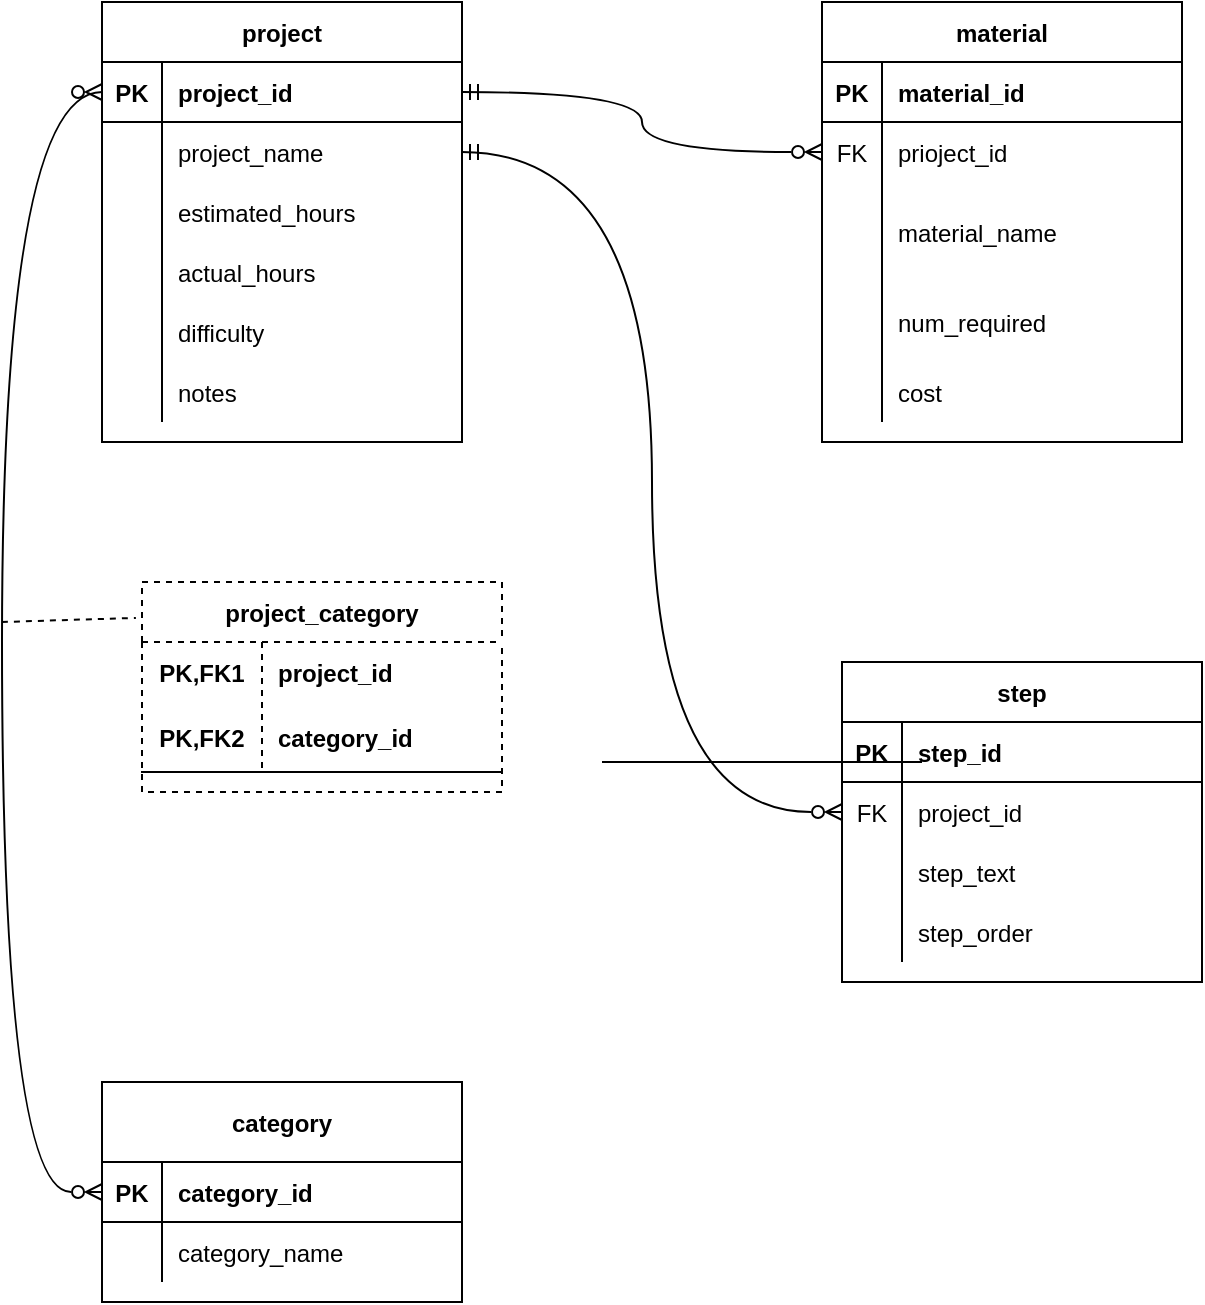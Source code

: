 <mxfile version="20.2.3" type="device"><diagram id="gZgWJDvK5fsnlSZDGWip" name="Page-1"><mxGraphModel dx="1102" dy="937" grid="1" gridSize="10" guides="1" tooltips="1" connect="1" arrows="1" fold="1" page="1" pageScale="1" pageWidth="850" pageHeight="1100" math="0" shadow="0"><root><mxCell id="0"/><mxCell id="1" parent="0"/><mxCell id="a-wfd0Rxh3Y1_Dg6bSp8-1" value="project" style="shape=table;startSize=30;container=1;collapsible=1;childLayout=tableLayout;fixedRows=1;rowLines=0;fontStyle=1;align=center;resizeLast=1;" parent="1" vertex="1"><mxGeometry x="90" y="90" width="180" height="220" as="geometry"/></mxCell><mxCell id="a-wfd0Rxh3Y1_Dg6bSp8-2" value="" style="shape=tableRow;horizontal=0;startSize=0;swimlaneHead=0;swimlaneBody=0;fillColor=none;collapsible=0;dropTarget=0;points=[[0,0.5],[1,0.5]];portConstraint=eastwest;top=0;left=0;right=0;bottom=1;" parent="a-wfd0Rxh3Y1_Dg6bSp8-1" vertex="1"><mxGeometry y="30" width="180" height="30" as="geometry"/></mxCell><mxCell id="a-wfd0Rxh3Y1_Dg6bSp8-3" value="PK" style="shape=partialRectangle;connectable=0;fillColor=none;top=0;left=0;bottom=0;right=0;fontStyle=1;overflow=hidden;" parent="a-wfd0Rxh3Y1_Dg6bSp8-2" vertex="1"><mxGeometry width="30" height="30" as="geometry"><mxRectangle width="30" height="30" as="alternateBounds"/></mxGeometry></mxCell><mxCell id="a-wfd0Rxh3Y1_Dg6bSp8-4" value="project_id" style="shape=partialRectangle;connectable=0;fillColor=none;top=0;left=0;bottom=0;right=0;align=left;spacingLeft=6;fontStyle=1;overflow=hidden;" parent="a-wfd0Rxh3Y1_Dg6bSp8-2" vertex="1"><mxGeometry x="30" width="150" height="30" as="geometry"><mxRectangle width="150" height="30" as="alternateBounds"/></mxGeometry></mxCell><mxCell id="a-wfd0Rxh3Y1_Dg6bSp8-5" value="" style="shape=tableRow;horizontal=0;startSize=0;swimlaneHead=0;swimlaneBody=0;fillColor=none;collapsible=0;dropTarget=0;points=[[0,0.5],[1,0.5]];portConstraint=eastwest;top=0;left=0;right=0;bottom=0;" parent="a-wfd0Rxh3Y1_Dg6bSp8-1" vertex="1"><mxGeometry y="60" width="180" height="30" as="geometry"/></mxCell><mxCell id="a-wfd0Rxh3Y1_Dg6bSp8-6" value="" style="shape=partialRectangle;connectable=0;fillColor=none;top=0;left=0;bottom=0;right=0;editable=1;overflow=hidden;" parent="a-wfd0Rxh3Y1_Dg6bSp8-5" vertex="1"><mxGeometry width="30" height="30" as="geometry"><mxRectangle width="30" height="30" as="alternateBounds"/></mxGeometry></mxCell><mxCell id="a-wfd0Rxh3Y1_Dg6bSp8-7" value="project_name" style="shape=partialRectangle;connectable=0;fillColor=none;top=0;left=0;bottom=0;right=0;align=left;spacingLeft=6;overflow=hidden;" parent="a-wfd0Rxh3Y1_Dg6bSp8-5" vertex="1"><mxGeometry x="30" width="150" height="30" as="geometry"><mxRectangle width="150" height="30" as="alternateBounds"/></mxGeometry></mxCell><mxCell id="a-wfd0Rxh3Y1_Dg6bSp8-8" value="" style="shape=tableRow;horizontal=0;startSize=0;swimlaneHead=0;swimlaneBody=0;fillColor=none;collapsible=0;dropTarget=0;points=[[0,0.5],[1,0.5]];portConstraint=eastwest;top=0;left=0;right=0;bottom=0;" parent="a-wfd0Rxh3Y1_Dg6bSp8-1" vertex="1"><mxGeometry y="90" width="180" height="30" as="geometry"/></mxCell><mxCell id="a-wfd0Rxh3Y1_Dg6bSp8-9" value="" style="shape=partialRectangle;connectable=0;fillColor=none;top=0;left=0;bottom=0;right=0;editable=1;overflow=hidden;" parent="a-wfd0Rxh3Y1_Dg6bSp8-8" vertex="1"><mxGeometry width="30" height="30" as="geometry"><mxRectangle width="30" height="30" as="alternateBounds"/></mxGeometry></mxCell><mxCell id="a-wfd0Rxh3Y1_Dg6bSp8-10" value="estimated_hours" style="shape=partialRectangle;connectable=0;fillColor=none;top=0;left=0;bottom=0;right=0;align=left;spacingLeft=6;overflow=hidden;" parent="a-wfd0Rxh3Y1_Dg6bSp8-8" vertex="1"><mxGeometry x="30" width="150" height="30" as="geometry"><mxRectangle width="150" height="30" as="alternateBounds"/></mxGeometry></mxCell><mxCell id="h-Ob5Pt9eYcKxjefmmgs-14" style="shape=tableRow;horizontal=0;startSize=0;swimlaneHead=0;swimlaneBody=0;fillColor=none;collapsible=0;dropTarget=0;points=[[0,0.5],[1,0.5]];portConstraint=eastwest;top=0;left=0;right=0;bottom=0;" vertex="1" parent="a-wfd0Rxh3Y1_Dg6bSp8-1"><mxGeometry y="120" width="180" height="30" as="geometry"/></mxCell><mxCell id="h-Ob5Pt9eYcKxjefmmgs-15" style="shape=partialRectangle;connectable=0;fillColor=none;top=0;left=0;bottom=0;right=0;editable=1;overflow=hidden;" vertex="1" parent="h-Ob5Pt9eYcKxjefmmgs-14"><mxGeometry width="30" height="30" as="geometry"><mxRectangle width="30" height="30" as="alternateBounds"/></mxGeometry></mxCell><mxCell id="h-Ob5Pt9eYcKxjefmmgs-16" value="actual_hours" style="shape=partialRectangle;connectable=0;fillColor=none;top=0;left=0;bottom=0;right=0;align=left;spacingLeft=6;overflow=hidden;" vertex="1" parent="h-Ob5Pt9eYcKxjefmmgs-14"><mxGeometry x="30" width="150" height="30" as="geometry"><mxRectangle width="150" height="30" as="alternateBounds"/></mxGeometry></mxCell><mxCell id="h-Ob5Pt9eYcKxjefmmgs-17" style="shape=tableRow;horizontal=0;startSize=0;swimlaneHead=0;swimlaneBody=0;fillColor=none;collapsible=0;dropTarget=0;points=[[0,0.5],[1,0.5]];portConstraint=eastwest;top=0;left=0;right=0;bottom=0;" vertex="1" parent="a-wfd0Rxh3Y1_Dg6bSp8-1"><mxGeometry y="150" width="180" height="30" as="geometry"/></mxCell><mxCell id="h-Ob5Pt9eYcKxjefmmgs-18" style="shape=partialRectangle;connectable=0;fillColor=none;top=0;left=0;bottom=0;right=0;editable=1;overflow=hidden;" vertex="1" parent="h-Ob5Pt9eYcKxjefmmgs-17"><mxGeometry width="30" height="30" as="geometry"><mxRectangle width="30" height="30" as="alternateBounds"/></mxGeometry></mxCell><mxCell id="h-Ob5Pt9eYcKxjefmmgs-19" value="difficulty" style="shape=partialRectangle;connectable=0;fillColor=none;top=0;left=0;bottom=0;right=0;align=left;spacingLeft=6;overflow=hidden;" vertex="1" parent="h-Ob5Pt9eYcKxjefmmgs-17"><mxGeometry x="30" width="150" height="30" as="geometry"><mxRectangle width="150" height="30" as="alternateBounds"/></mxGeometry></mxCell><mxCell id="a-wfd0Rxh3Y1_Dg6bSp8-11" value="" style="shape=tableRow;horizontal=0;startSize=0;swimlaneHead=0;swimlaneBody=0;fillColor=none;collapsible=0;dropTarget=0;points=[[0,0.5],[1,0.5]];portConstraint=eastwest;top=0;left=0;right=0;bottom=0;" parent="a-wfd0Rxh3Y1_Dg6bSp8-1" vertex="1"><mxGeometry y="180" width="180" height="30" as="geometry"/></mxCell><mxCell id="a-wfd0Rxh3Y1_Dg6bSp8-12" value="" style="shape=partialRectangle;connectable=0;fillColor=none;top=0;left=0;bottom=0;right=0;editable=1;overflow=hidden;" parent="a-wfd0Rxh3Y1_Dg6bSp8-11" vertex="1"><mxGeometry width="30" height="30" as="geometry"><mxRectangle width="30" height="30" as="alternateBounds"/></mxGeometry></mxCell><mxCell id="a-wfd0Rxh3Y1_Dg6bSp8-13" value="notes" style="shape=partialRectangle;connectable=0;fillColor=none;top=0;left=0;bottom=0;right=0;align=left;spacingLeft=6;overflow=hidden;" parent="a-wfd0Rxh3Y1_Dg6bSp8-11" vertex="1"><mxGeometry x="30" width="150" height="30" as="geometry"><mxRectangle width="150" height="30" as="alternateBounds"/></mxGeometry></mxCell><mxCell id="a-wfd0Rxh3Y1_Dg6bSp8-17" value="category" style="shape=table;startSize=40;container=1;collapsible=1;childLayout=tableLayout;fixedRows=1;rowLines=0;fontStyle=1;align=center;resizeLast=1;" parent="1" vertex="1"><mxGeometry x="90" y="630" width="180" height="110" as="geometry"/></mxCell><mxCell id="a-wfd0Rxh3Y1_Dg6bSp8-18" value="" style="shape=tableRow;horizontal=0;startSize=0;swimlaneHead=0;swimlaneBody=0;fillColor=none;collapsible=0;dropTarget=0;points=[[0,0.5],[1,0.5]];portConstraint=eastwest;top=0;left=0;right=0;bottom=1;" parent="a-wfd0Rxh3Y1_Dg6bSp8-17" vertex="1"><mxGeometry y="40" width="180" height="30" as="geometry"/></mxCell><mxCell id="a-wfd0Rxh3Y1_Dg6bSp8-19" value="PK" style="shape=partialRectangle;connectable=0;fillColor=none;top=0;left=0;bottom=0;right=0;fontStyle=1;overflow=hidden;" parent="a-wfd0Rxh3Y1_Dg6bSp8-18" vertex="1"><mxGeometry width="30" height="30" as="geometry"><mxRectangle width="30" height="30" as="alternateBounds"/></mxGeometry></mxCell><mxCell id="a-wfd0Rxh3Y1_Dg6bSp8-20" value="category_id" style="shape=partialRectangle;connectable=0;fillColor=none;top=0;left=0;bottom=0;right=0;align=left;spacingLeft=6;fontStyle=1;overflow=hidden;" parent="a-wfd0Rxh3Y1_Dg6bSp8-18" vertex="1"><mxGeometry x="30" width="150" height="30" as="geometry"><mxRectangle width="150" height="30" as="alternateBounds"/></mxGeometry></mxCell><mxCell id="a-wfd0Rxh3Y1_Dg6bSp8-21" value="" style="shape=tableRow;horizontal=0;startSize=0;swimlaneHead=0;swimlaneBody=0;fillColor=none;collapsible=0;dropTarget=0;points=[[0,0.5],[1,0.5]];portConstraint=eastwest;top=0;left=0;right=0;bottom=0;" parent="a-wfd0Rxh3Y1_Dg6bSp8-17" vertex="1"><mxGeometry y="70" width="180" height="30" as="geometry"/></mxCell><mxCell id="a-wfd0Rxh3Y1_Dg6bSp8-22" value="" style="shape=partialRectangle;connectable=0;fillColor=none;top=0;left=0;bottom=0;right=0;editable=1;overflow=hidden;" parent="a-wfd0Rxh3Y1_Dg6bSp8-21" vertex="1"><mxGeometry width="30" height="30" as="geometry"><mxRectangle width="30" height="30" as="alternateBounds"/></mxGeometry></mxCell><mxCell id="a-wfd0Rxh3Y1_Dg6bSp8-23" value="category_name" style="shape=partialRectangle;connectable=0;fillColor=none;top=0;left=0;bottom=0;right=0;align=left;spacingLeft=6;overflow=hidden;" parent="a-wfd0Rxh3Y1_Dg6bSp8-21" vertex="1"><mxGeometry x="30" width="150" height="30" as="geometry"><mxRectangle width="150" height="30" as="alternateBounds"/></mxGeometry></mxCell><mxCell id="a-wfd0Rxh3Y1_Dg6bSp8-30" value="material" style="shape=table;startSize=30;container=1;collapsible=1;childLayout=tableLayout;fixedRows=1;rowLines=0;fontStyle=1;align=center;resizeLast=1;" parent="1" vertex="1"><mxGeometry x="450" y="90" width="180" height="220" as="geometry"/></mxCell><mxCell id="a-wfd0Rxh3Y1_Dg6bSp8-31" value="" style="shape=tableRow;horizontal=0;startSize=0;swimlaneHead=0;swimlaneBody=0;fillColor=none;collapsible=0;dropTarget=0;points=[[0,0.5],[1,0.5]];portConstraint=eastwest;top=0;left=0;right=0;bottom=1;" parent="a-wfd0Rxh3Y1_Dg6bSp8-30" vertex="1"><mxGeometry y="30" width="180" height="30" as="geometry"/></mxCell><mxCell id="a-wfd0Rxh3Y1_Dg6bSp8-32" value="PK" style="shape=partialRectangle;connectable=0;fillColor=none;top=0;left=0;bottom=0;right=0;fontStyle=1;overflow=hidden;" parent="a-wfd0Rxh3Y1_Dg6bSp8-31" vertex="1"><mxGeometry width="30" height="30" as="geometry"><mxRectangle width="30" height="30" as="alternateBounds"/></mxGeometry></mxCell><mxCell id="a-wfd0Rxh3Y1_Dg6bSp8-33" value="material_id" style="shape=partialRectangle;connectable=0;fillColor=none;top=0;left=0;bottom=0;right=0;align=left;spacingLeft=6;fontStyle=1;overflow=hidden;" parent="a-wfd0Rxh3Y1_Dg6bSp8-31" vertex="1"><mxGeometry x="30" width="150" height="30" as="geometry"><mxRectangle width="150" height="30" as="alternateBounds"/></mxGeometry></mxCell><mxCell id="a-wfd0Rxh3Y1_Dg6bSp8-34" value="" style="shape=tableRow;horizontal=0;startSize=0;swimlaneHead=0;swimlaneBody=0;fillColor=none;collapsible=0;dropTarget=0;points=[[0,0.5],[1,0.5]];portConstraint=eastwest;top=0;left=0;right=0;bottom=0;" parent="a-wfd0Rxh3Y1_Dg6bSp8-30" vertex="1"><mxGeometry y="60" width="180" height="30" as="geometry"/></mxCell><mxCell id="a-wfd0Rxh3Y1_Dg6bSp8-35" value="FK" style="shape=partialRectangle;connectable=0;fillColor=none;top=0;left=0;bottom=0;right=0;editable=1;overflow=hidden;" parent="a-wfd0Rxh3Y1_Dg6bSp8-34" vertex="1"><mxGeometry width="30" height="30" as="geometry"><mxRectangle width="30" height="30" as="alternateBounds"/></mxGeometry></mxCell><mxCell id="a-wfd0Rxh3Y1_Dg6bSp8-36" value="prioject_id" style="shape=partialRectangle;connectable=0;fillColor=none;top=0;left=0;bottom=0;right=0;align=left;spacingLeft=6;overflow=hidden;" parent="a-wfd0Rxh3Y1_Dg6bSp8-34" vertex="1"><mxGeometry x="30" width="150" height="30" as="geometry"><mxRectangle width="150" height="30" as="alternateBounds"/></mxGeometry></mxCell><mxCell id="a-wfd0Rxh3Y1_Dg6bSp8-37" value="" style="shape=tableRow;horizontal=0;startSize=0;swimlaneHead=0;swimlaneBody=0;fillColor=none;collapsible=0;dropTarget=0;points=[[0,0.5],[1,0.5]];portConstraint=eastwest;top=0;left=0;right=0;bottom=0;" parent="a-wfd0Rxh3Y1_Dg6bSp8-30" vertex="1"><mxGeometry y="90" width="180" height="50" as="geometry"/></mxCell><mxCell id="a-wfd0Rxh3Y1_Dg6bSp8-38" value="" style="shape=partialRectangle;connectable=0;fillColor=none;top=0;left=0;bottom=0;right=0;editable=1;overflow=hidden;" parent="a-wfd0Rxh3Y1_Dg6bSp8-37" vertex="1"><mxGeometry width="30" height="50" as="geometry"><mxRectangle width="30" height="50" as="alternateBounds"/></mxGeometry></mxCell><mxCell id="a-wfd0Rxh3Y1_Dg6bSp8-39" value="material_name" style="shape=partialRectangle;connectable=0;fillColor=none;top=0;left=0;bottom=0;right=0;align=left;spacingLeft=6;overflow=hidden;" parent="a-wfd0Rxh3Y1_Dg6bSp8-37" vertex="1"><mxGeometry x="30" width="150" height="50" as="geometry"><mxRectangle width="150" height="50" as="alternateBounds"/></mxGeometry></mxCell><mxCell id="h-Ob5Pt9eYcKxjefmmgs-26" style="shape=tableRow;horizontal=0;startSize=0;swimlaneHead=0;swimlaneBody=0;fillColor=none;collapsible=0;dropTarget=0;points=[[0,0.5],[1,0.5]];portConstraint=eastwest;top=0;left=0;right=0;bottom=0;" vertex="1" parent="a-wfd0Rxh3Y1_Dg6bSp8-30"><mxGeometry y="140" width="180" height="40" as="geometry"/></mxCell><mxCell id="h-Ob5Pt9eYcKxjefmmgs-27" style="shape=partialRectangle;connectable=0;fillColor=none;top=0;left=0;bottom=0;right=0;editable=1;overflow=hidden;" vertex="1" parent="h-Ob5Pt9eYcKxjefmmgs-26"><mxGeometry width="30" height="40" as="geometry"><mxRectangle width="30" height="40" as="alternateBounds"/></mxGeometry></mxCell><mxCell id="h-Ob5Pt9eYcKxjefmmgs-28" value="num_required" style="shape=partialRectangle;connectable=0;fillColor=none;top=0;left=0;bottom=0;right=0;align=left;spacingLeft=6;overflow=hidden;" vertex="1" parent="h-Ob5Pt9eYcKxjefmmgs-26"><mxGeometry x="30" width="150" height="40" as="geometry"><mxRectangle width="150" height="40" as="alternateBounds"/></mxGeometry></mxCell><mxCell id="h-Ob5Pt9eYcKxjefmmgs-29" style="shape=tableRow;horizontal=0;startSize=0;swimlaneHead=0;swimlaneBody=0;fillColor=none;collapsible=0;dropTarget=0;points=[[0,0.5],[1,0.5]];portConstraint=eastwest;top=0;left=0;right=0;bottom=0;" vertex="1" parent="a-wfd0Rxh3Y1_Dg6bSp8-30"><mxGeometry y="180" width="180" height="30" as="geometry"/></mxCell><mxCell id="h-Ob5Pt9eYcKxjefmmgs-30" style="shape=partialRectangle;connectable=0;fillColor=none;top=0;left=0;bottom=0;right=0;editable=1;overflow=hidden;" vertex="1" parent="h-Ob5Pt9eYcKxjefmmgs-29"><mxGeometry width="30" height="30" as="geometry"><mxRectangle width="30" height="30" as="alternateBounds"/></mxGeometry></mxCell><mxCell id="h-Ob5Pt9eYcKxjefmmgs-31" value="cost" style="shape=partialRectangle;connectable=0;fillColor=none;top=0;left=0;bottom=0;right=0;align=left;spacingLeft=6;overflow=hidden;" vertex="1" parent="h-Ob5Pt9eYcKxjefmmgs-29"><mxGeometry x="30" width="150" height="30" as="geometry"><mxRectangle width="150" height="30" as="alternateBounds"/></mxGeometry></mxCell><mxCell id="a-wfd0Rxh3Y1_Dg6bSp8-43" value="step" style="shape=table;startSize=30;container=1;collapsible=1;childLayout=tableLayout;fixedRows=1;rowLines=0;fontStyle=1;align=center;resizeLast=1;" parent="1" vertex="1"><mxGeometry x="460" y="420" width="180" height="160" as="geometry"/></mxCell><mxCell id="a-wfd0Rxh3Y1_Dg6bSp8-44" value="" style="shape=tableRow;horizontal=0;startSize=0;swimlaneHead=0;swimlaneBody=0;fillColor=none;collapsible=0;dropTarget=0;points=[[0,0.5],[1,0.5]];portConstraint=eastwest;top=0;left=0;right=0;bottom=1;" parent="a-wfd0Rxh3Y1_Dg6bSp8-43" vertex="1"><mxGeometry y="30" width="180" height="30" as="geometry"/></mxCell><mxCell id="a-wfd0Rxh3Y1_Dg6bSp8-45" value="PK" style="shape=partialRectangle;connectable=0;fillColor=none;top=0;left=0;bottom=0;right=0;fontStyle=1;overflow=hidden;" parent="a-wfd0Rxh3Y1_Dg6bSp8-44" vertex="1"><mxGeometry width="30" height="30" as="geometry"><mxRectangle width="30" height="30" as="alternateBounds"/></mxGeometry></mxCell><mxCell id="a-wfd0Rxh3Y1_Dg6bSp8-46" value="step_id" style="shape=partialRectangle;connectable=0;fillColor=none;top=0;left=0;bottom=0;right=0;align=left;spacingLeft=6;fontStyle=1;overflow=hidden;" parent="a-wfd0Rxh3Y1_Dg6bSp8-44" vertex="1"><mxGeometry x="30" width="150" height="30" as="geometry"><mxRectangle width="150" height="30" as="alternateBounds"/></mxGeometry></mxCell><mxCell id="a-wfd0Rxh3Y1_Dg6bSp8-47" value="" style="shape=tableRow;horizontal=0;startSize=0;swimlaneHead=0;swimlaneBody=0;fillColor=none;collapsible=0;dropTarget=0;points=[[0,0.5],[1,0.5]];portConstraint=eastwest;top=0;left=0;right=0;bottom=0;" parent="a-wfd0Rxh3Y1_Dg6bSp8-43" vertex="1"><mxGeometry y="60" width="180" height="30" as="geometry"/></mxCell><mxCell id="a-wfd0Rxh3Y1_Dg6bSp8-48" value="FK" style="shape=partialRectangle;connectable=0;fillColor=none;top=0;left=0;bottom=0;right=0;editable=1;overflow=hidden;" parent="a-wfd0Rxh3Y1_Dg6bSp8-47" vertex="1"><mxGeometry width="30" height="30" as="geometry"><mxRectangle width="30" height="30" as="alternateBounds"/></mxGeometry></mxCell><mxCell id="a-wfd0Rxh3Y1_Dg6bSp8-49" value="project_id" style="shape=partialRectangle;connectable=0;fillColor=none;top=0;left=0;bottom=0;right=0;align=left;spacingLeft=6;overflow=hidden;" parent="a-wfd0Rxh3Y1_Dg6bSp8-47" vertex="1"><mxGeometry x="30" width="150" height="30" as="geometry"><mxRectangle width="150" height="30" as="alternateBounds"/></mxGeometry></mxCell><mxCell id="a-wfd0Rxh3Y1_Dg6bSp8-50" value="" style="shape=tableRow;horizontal=0;startSize=0;swimlaneHead=0;swimlaneBody=0;fillColor=none;collapsible=0;dropTarget=0;points=[[0,0.5],[1,0.5]];portConstraint=eastwest;top=0;left=0;right=0;bottom=0;" parent="a-wfd0Rxh3Y1_Dg6bSp8-43" vertex="1"><mxGeometry y="90" width="180" height="30" as="geometry"/></mxCell><mxCell id="a-wfd0Rxh3Y1_Dg6bSp8-51" value="" style="shape=partialRectangle;connectable=0;fillColor=none;top=0;left=0;bottom=0;right=0;editable=1;overflow=hidden;" parent="a-wfd0Rxh3Y1_Dg6bSp8-50" vertex="1"><mxGeometry width="30" height="30" as="geometry"><mxRectangle width="30" height="30" as="alternateBounds"/></mxGeometry></mxCell><mxCell id="a-wfd0Rxh3Y1_Dg6bSp8-52" value="step_text" style="shape=partialRectangle;connectable=0;fillColor=none;top=0;left=0;bottom=0;right=0;align=left;spacingLeft=6;overflow=hidden;" parent="a-wfd0Rxh3Y1_Dg6bSp8-50" vertex="1"><mxGeometry x="30" width="150" height="30" as="geometry"><mxRectangle width="150" height="30" as="alternateBounds"/></mxGeometry></mxCell><mxCell id="a-wfd0Rxh3Y1_Dg6bSp8-53" value="" style="shape=tableRow;horizontal=0;startSize=0;swimlaneHead=0;swimlaneBody=0;fillColor=none;collapsible=0;dropTarget=0;points=[[0,0.5],[1,0.5]];portConstraint=eastwest;top=0;left=0;right=0;bottom=0;" parent="a-wfd0Rxh3Y1_Dg6bSp8-43" vertex="1"><mxGeometry y="120" width="180" height="30" as="geometry"/></mxCell><mxCell id="a-wfd0Rxh3Y1_Dg6bSp8-54" value="" style="shape=partialRectangle;connectable=0;fillColor=none;top=0;left=0;bottom=0;right=0;editable=1;overflow=hidden;" parent="a-wfd0Rxh3Y1_Dg6bSp8-53" vertex="1"><mxGeometry width="30" height="30" as="geometry"><mxRectangle width="30" height="30" as="alternateBounds"/></mxGeometry></mxCell><mxCell id="a-wfd0Rxh3Y1_Dg6bSp8-55" value="step_order" style="shape=partialRectangle;connectable=0;fillColor=none;top=0;left=0;bottom=0;right=0;align=left;spacingLeft=6;overflow=hidden;" parent="a-wfd0Rxh3Y1_Dg6bSp8-53" vertex="1"><mxGeometry x="30" width="150" height="30" as="geometry"><mxRectangle width="150" height="30" as="alternateBounds"/></mxGeometry></mxCell><mxCell id="h-Ob5Pt9eYcKxjefmmgs-1" value="project_category" style="shape=table;startSize=30;container=1;collapsible=1;childLayout=tableLayout;fixedRows=1;rowLines=0;fontStyle=1;align=center;resizeLast=1;dashed=1;" vertex="1" parent="1"><mxGeometry x="110" y="380" width="180" height="105" as="geometry"/></mxCell><mxCell id="h-Ob5Pt9eYcKxjefmmgs-2" value="" style="shape=tableRow;horizontal=0;startSize=0;swimlaneHead=0;swimlaneBody=0;fillColor=none;collapsible=0;dropTarget=0;points=[[0,0.5],[1,0.5]];portConstraint=eastwest;top=0;left=0;right=0;bottom=0;" vertex="1" parent="h-Ob5Pt9eYcKxjefmmgs-1"><mxGeometry y="30" width="180" height="30" as="geometry"/></mxCell><mxCell id="h-Ob5Pt9eYcKxjefmmgs-3" value="PK,FK1" style="shape=partialRectangle;connectable=0;fillColor=none;top=0;left=0;bottom=0;right=0;fontStyle=1;overflow=hidden;" vertex="1" parent="h-Ob5Pt9eYcKxjefmmgs-2"><mxGeometry width="60" height="30" as="geometry"><mxRectangle width="60" height="30" as="alternateBounds"/></mxGeometry></mxCell><mxCell id="h-Ob5Pt9eYcKxjefmmgs-4" value="project_id" style="shape=partialRectangle;connectable=0;fillColor=none;top=0;left=0;bottom=0;right=0;align=left;spacingLeft=6;fontStyle=1;overflow=hidden;" vertex="1" parent="h-Ob5Pt9eYcKxjefmmgs-2"><mxGeometry x="60" width="120" height="30" as="geometry"><mxRectangle width="120" height="30" as="alternateBounds"/></mxGeometry></mxCell><mxCell id="h-Ob5Pt9eYcKxjefmmgs-5" value="" style="shape=tableRow;horizontal=0;startSize=0;swimlaneHead=0;swimlaneBody=0;fillColor=none;collapsible=0;dropTarget=0;points=[[0,0.5],[1,0.5]];portConstraint=eastwest;top=0;left=0;right=0;bottom=1;" vertex="1" parent="h-Ob5Pt9eYcKxjefmmgs-1"><mxGeometry y="60" width="180" height="35" as="geometry"/></mxCell><mxCell id="h-Ob5Pt9eYcKxjefmmgs-6" value="PK,FK2" style="shape=partialRectangle;connectable=0;fillColor=none;top=0;left=0;bottom=0;right=0;fontStyle=1;overflow=hidden;" vertex="1" parent="h-Ob5Pt9eYcKxjefmmgs-5"><mxGeometry width="60" height="35" as="geometry"><mxRectangle width="60" height="35" as="alternateBounds"/></mxGeometry></mxCell><mxCell id="h-Ob5Pt9eYcKxjefmmgs-7" value="category_id" style="shape=partialRectangle;connectable=0;fillColor=none;top=0;left=0;bottom=0;right=0;align=left;spacingLeft=6;fontStyle=1;overflow=hidden;" vertex="1" parent="h-Ob5Pt9eYcKxjefmmgs-5"><mxGeometry x="60" width="120" height="35" as="geometry"><mxRectangle width="120" height="35" as="alternateBounds"/></mxGeometry></mxCell><mxCell id="h-Ob5Pt9eYcKxjefmmgs-37" value="" style="fontSize=12;html=1;endArrow=ERzeroToMany;endFill=1;startArrow=ERzeroToMany;rounded=0;edgeStyle=orthogonalEdgeStyle;curved=1;exitX=0;exitY=0.5;exitDx=0;exitDy=0;entryX=0;entryY=0.5;entryDx=0;entryDy=0;startFill=0;" edge="1" parent="1" source="a-wfd0Rxh3Y1_Dg6bSp8-18" target="a-wfd0Rxh3Y1_Dg6bSp8-2"><mxGeometry width="100" height="100" relative="1" as="geometry"><mxPoint x="40" y="687.5" as="sourcePoint"/><mxPoint x="40" y="127.5" as="targetPoint"/><Array as="points"><mxPoint x="40" y="685"/><mxPoint x="40" y="135"/></Array></mxGeometry></mxCell><mxCell id="h-Ob5Pt9eYcKxjefmmgs-38" style="edgeStyle=orthogonalEdgeStyle;curved=1;rounded=0;orthogonalLoop=1;jettySize=auto;html=1;exitX=1;exitY=0.5;exitDx=0;exitDy=0;entryX=0;entryY=0.5;entryDx=0;entryDy=0;startArrow=ERmandOne;startFill=0;endArrow=ERzeroToMany;endFill=0;" edge="1" parent="1" source="a-wfd0Rxh3Y1_Dg6bSp8-2" target="a-wfd0Rxh3Y1_Dg6bSp8-34"><mxGeometry relative="1" as="geometry"/></mxCell><mxCell id="h-Ob5Pt9eYcKxjefmmgs-39" style="edgeStyle=orthogonalEdgeStyle;curved=1;rounded=0;orthogonalLoop=1;jettySize=auto;html=1;exitX=1;exitY=0.5;exitDx=0;exitDy=0;entryX=0;entryY=0.5;entryDx=0;entryDy=0;startArrow=ERmandOne;startFill=0;endArrow=ERzeroToMany;endFill=0;" edge="1" parent="1" source="a-wfd0Rxh3Y1_Dg6bSp8-5" target="a-wfd0Rxh3Y1_Dg6bSp8-47"><mxGeometry relative="1" as="geometry"/></mxCell><mxCell id="h-Ob5Pt9eYcKxjefmmgs-40" value="" style="endArrow=none;html=1;rounded=0;curved=1;" edge="1" parent="1"><mxGeometry relative="1" as="geometry"><mxPoint x="340" y="470" as="sourcePoint"/><mxPoint x="500" y="470" as="targetPoint"/></mxGeometry></mxCell><mxCell id="h-Ob5Pt9eYcKxjefmmgs-42" value="" style="endArrow=none;html=1;rounded=0;curved=1;dashed=1;entryX=-0.017;entryY=0.171;entryDx=0;entryDy=0;entryPerimeter=0;" edge="1" parent="1" target="h-Ob5Pt9eYcKxjefmmgs-1"><mxGeometry relative="1" as="geometry"><mxPoint x="40" y="400" as="sourcePoint"/><mxPoint x="580" y="680" as="targetPoint"/></mxGeometry></mxCell></root></mxGraphModel></diagram></mxfile>